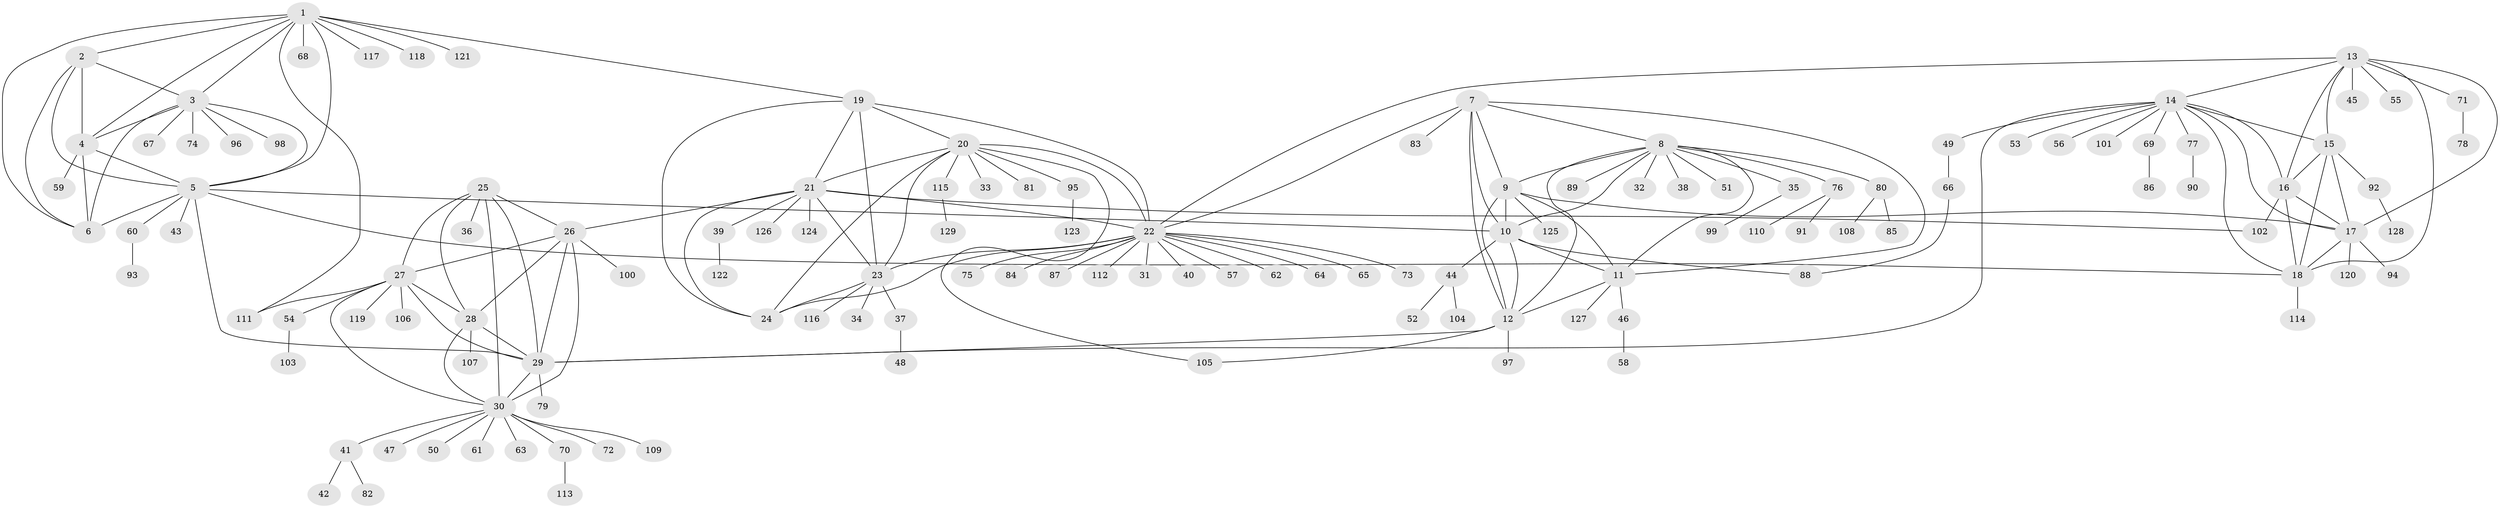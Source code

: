 // Generated by graph-tools (version 1.1) at 2025/02/03/09/25 03:02:50]
// undirected, 129 vertices, 188 edges
graph export_dot {
graph [start="1"]
  node [color=gray90,style=filled];
  1;
  2;
  3;
  4;
  5;
  6;
  7;
  8;
  9;
  10;
  11;
  12;
  13;
  14;
  15;
  16;
  17;
  18;
  19;
  20;
  21;
  22;
  23;
  24;
  25;
  26;
  27;
  28;
  29;
  30;
  31;
  32;
  33;
  34;
  35;
  36;
  37;
  38;
  39;
  40;
  41;
  42;
  43;
  44;
  45;
  46;
  47;
  48;
  49;
  50;
  51;
  52;
  53;
  54;
  55;
  56;
  57;
  58;
  59;
  60;
  61;
  62;
  63;
  64;
  65;
  66;
  67;
  68;
  69;
  70;
  71;
  72;
  73;
  74;
  75;
  76;
  77;
  78;
  79;
  80;
  81;
  82;
  83;
  84;
  85;
  86;
  87;
  88;
  89;
  90;
  91;
  92;
  93;
  94;
  95;
  96;
  97;
  98;
  99;
  100;
  101;
  102;
  103;
  104;
  105;
  106;
  107;
  108;
  109;
  110;
  111;
  112;
  113;
  114;
  115;
  116;
  117;
  118;
  119;
  120;
  121;
  122;
  123;
  124;
  125;
  126;
  127;
  128;
  129;
  1 -- 2;
  1 -- 3;
  1 -- 4;
  1 -- 5;
  1 -- 6;
  1 -- 19;
  1 -- 68;
  1 -- 111;
  1 -- 117;
  1 -- 118;
  1 -- 121;
  2 -- 3;
  2 -- 4;
  2 -- 5;
  2 -- 6;
  3 -- 4;
  3 -- 5;
  3 -- 6;
  3 -- 67;
  3 -- 74;
  3 -- 96;
  3 -- 98;
  4 -- 5;
  4 -- 6;
  4 -- 59;
  5 -- 6;
  5 -- 10;
  5 -- 18;
  5 -- 29;
  5 -- 43;
  5 -- 60;
  7 -- 8;
  7 -- 9;
  7 -- 10;
  7 -- 11;
  7 -- 12;
  7 -- 22;
  7 -- 83;
  8 -- 9;
  8 -- 10;
  8 -- 11;
  8 -- 12;
  8 -- 32;
  8 -- 35;
  8 -- 38;
  8 -- 51;
  8 -- 76;
  8 -- 80;
  8 -- 89;
  9 -- 10;
  9 -- 11;
  9 -- 12;
  9 -- 17;
  9 -- 125;
  10 -- 11;
  10 -- 12;
  10 -- 44;
  10 -- 88;
  11 -- 12;
  11 -- 46;
  11 -- 127;
  12 -- 29;
  12 -- 97;
  12 -- 105;
  13 -- 14;
  13 -- 15;
  13 -- 16;
  13 -- 17;
  13 -- 18;
  13 -- 22;
  13 -- 45;
  13 -- 55;
  13 -- 71;
  14 -- 15;
  14 -- 16;
  14 -- 17;
  14 -- 18;
  14 -- 29;
  14 -- 49;
  14 -- 53;
  14 -- 56;
  14 -- 69;
  14 -- 77;
  14 -- 101;
  15 -- 16;
  15 -- 17;
  15 -- 18;
  15 -- 92;
  16 -- 17;
  16 -- 18;
  16 -- 102;
  17 -- 18;
  17 -- 94;
  17 -- 120;
  18 -- 114;
  19 -- 20;
  19 -- 21;
  19 -- 22;
  19 -- 23;
  19 -- 24;
  20 -- 21;
  20 -- 22;
  20 -- 23;
  20 -- 24;
  20 -- 33;
  20 -- 81;
  20 -- 95;
  20 -- 105;
  20 -- 115;
  21 -- 22;
  21 -- 23;
  21 -- 24;
  21 -- 26;
  21 -- 39;
  21 -- 102;
  21 -- 124;
  21 -- 126;
  22 -- 23;
  22 -- 24;
  22 -- 31;
  22 -- 40;
  22 -- 57;
  22 -- 62;
  22 -- 64;
  22 -- 65;
  22 -- 73;
  22 -- 75;
  22 -- 84;
  22 -- 87;
  22 -- 112;
  23 -- 24;
  23 -- 34;
  23 -- 37;
  23 -- 116;
  25 -- 26;
  25 -- 27;
  25 -- 28;
  25 -- 29;
  25 -- 30;
  25 -- 36;
  26 -- 27;
  26 -- 28;
  26 -- 29;
  26 -- 30;
  26 -- 100;
  27 -- 28;
  27 -- 29;
  27 -- 30;
  27 -- 54;
  27 -- 106;
  27 -- 111;
  27 -- 119;
  28 -- 29;
  28 -- 30;
  28 -- 107;
  29 -- 30;
  29 -- 79;
  30 -- 41;
  30 -- 47;
  30 -- 50;
  30 -- 61;
  30 -- 63;
  30 -- 70;
  30 -- 72;
  30 -- 109;
  35 -- 99;
  37 -- 48;
  39 -- 122;
  41 -- 42;
  41 -- 82;
  44 -- 52;
  44 -- 104;
  46 -- 58;
  49 -- 66;
  54 -- 103;
  60 -- 93;
  66 -- 88;
  69 -- 86;
  70 -- 113;
  71 -- 78;
  76 -- 91;
  76 -- 110;
  77 -- 90;
  80 -- 85;
  80 -- 108;
  92 -- 128;
  95 -- 123;
  115 -- 129;
}
